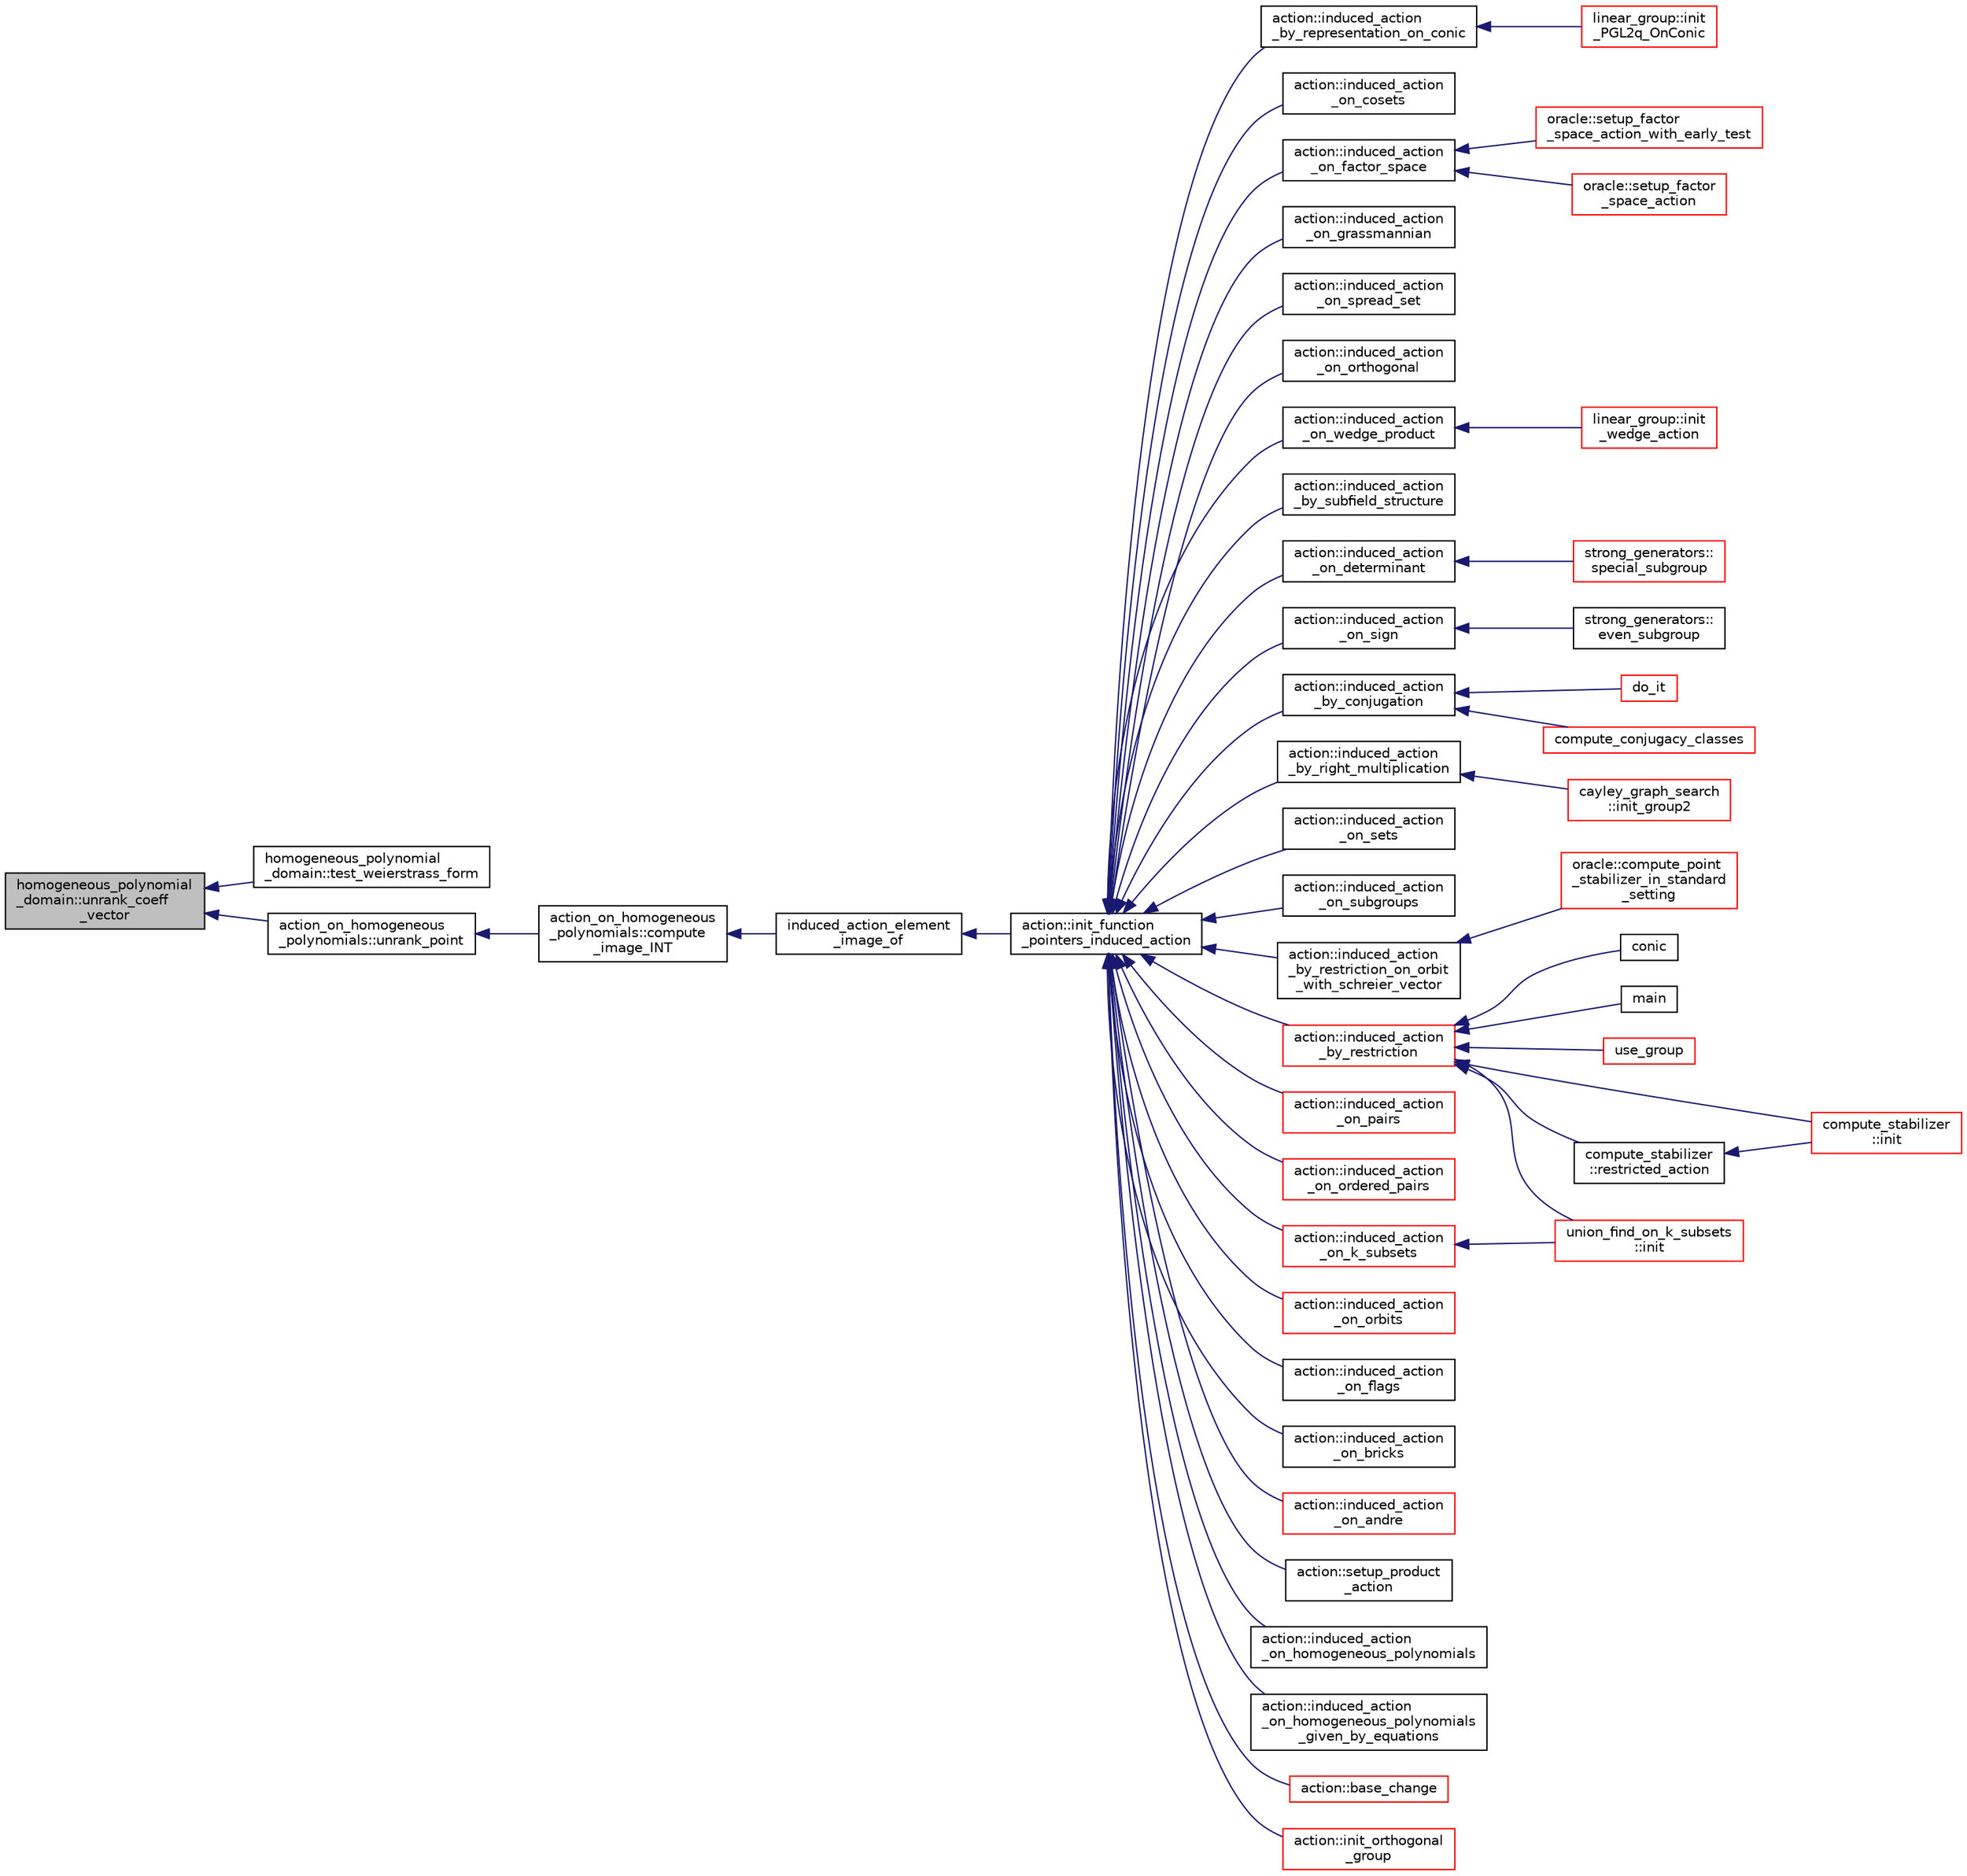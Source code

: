 digraph "homogeneous_polynomial_domain::unrank_coeff_vector"
{
  edge [fontname="Helvetica",fontsize="10",labelfontname="Helvetica",labelfontsize="10"];
  node [fontname="Helvetica",fontsize="10",shape=record];
  rankdir="LR";
  Node2049 [label="homogeneous_polynomial\l_domain::unrank_coeff\l_vector",height=0.2,width=0.4,color="black", fillcolor="grey75", style="filled", fontcolor="black"];
  Node2049 -> Node2050 [dir="back",color="midnightblue",fontsize="10",style="solid",fontname="Helvetica"];
  Node2050 [label="homogeneous_polynomial\l_domain::test_weierstrass_form",height=0.2,width=0.4,color="black", fillcolor="white", style="filled",URL="$d2/da7/classhomogeneous__polynomial__domain.html#ae1b2b16b50fd6646a3332da31bb0ad23"];
  Node2049 -> Node2051 [dir="back",color="midnightblue",fontsize="10",style="solid",fontname="Helvetica"];
  Node2051 [label="action_on_homogeneous\l_polynomials::unrank_point",height=0.2,width=0.4,color="black", fillcolor="white", style="filled",URL="$d5/dd4/classaction__on__homogeneous__polynomials.html#ad0ef4c4f90890f6086a0228bdf7bdf54"];
  Node2051 -> Node2052 [dir="back",color="midnightblue",fontsize="10",style="solid",fontname="Helvetica"];
  Node2052 [label="action_on_homogeneous\l_polynomials::compute\l_image_INT",height=0.2,width=0.4,color="black", fillcolor="white", style="filled",URL="$d5/dd4/classaction__on__homogeneous__polynomials.html#a84c216eed330590e9ede771b560869ac"];
  Node2052 -> Node2053 [dir="back",color="midnightblue",fontsize="10",style="solid",fontname="Helvetica"];
  Node2053 [label="induced_action_element\l_image_of",height=0.2,width=0.4,color="black", fillcolor="white", style="filled",URL="$d3/d27/interface_8_c.html#a821850d6c3988dd122de0489cd36f0f0"];
  Node2053 -> Node2054 [dir="back",color="midnightblue",fontsize="10",style="solid",fontname="Helvetica"];
  Node2054 [label="action::init_function\l_pointers_induced_action",height=0.2,width=0.4,color="black", fillcolor="white", style="filled",URL="$d2/d86/classaction.html#a3b9287d084b24f7a3b9532a7589c58de"];
  Node2054 -> Node2055 [dir="back",color="midnightblue",fontsize="10",style="solid",fontname="Helvetica"];
  Node2055 [label="action::induced_action\l_by_representation_on_conic",height=0.2,width=0.4,color="black", fillcolor="white", style="filled",URL="$d2/d86/classaction.html#a228538e3f07bc186db8eb5da8b90f617"];
  Node2055 -> Node2056 [dir="back",color="midnightblue",fontsize="10",style="solid",fontname="Helvetica"];
  Node2056 [label="linear_group::init\l_PGL2q_OnConic",height=0.2,width=0.4,color="red", fillcolor="white", style="filled",URL="$df/d5a/classlinear__group.html#a84c4d6e1849da4c6f8f096a1af2a8270"];
  Node2054 -> Node2063 [dir="back",color="midnightblue",fontsize="10",style="solid",fontname="Helvetica"];
  Node2063 [label="action::induced_action\l_on_cosets",height=0.2,width=0.4,color="black", fillcolor="white", style="filled",URL="$d2/d86/classaction.html#acbdff5ffed42af6a01f07dffb2787237"];
  Node2054 -> Node2064 [dir="back",color="midnightblue",fontsize="10",style="solid",fontname="Helvetica"];
  Node2064 [label="action::induced_action\l_on_factor_space",height=0.2,width=0.4,color="black", fillcolor="white", style="filled",URL="$d2/d86/classaction.html#af501ff2aa74fb6049bee5c01cd8b909b"];
  Node2064 -> Node2065 [dir="back",color="midnightblue",fontsize="10",style="solid",fontname="Helvetica"];
  Node2065 [label="oracle::setup_factor\l_space_action_with_early_test",height=0.2,width=0.4,color="red", fillcolor="white", style="filled",URL="$d7/da7/classoracle.html#a7c26a85886666829e9727df91d2f01ad"];
  Node2064 -> Node2145 [dir="back",color="midnightblue",fontsize="10",style="solid",fontname="Helvetica"];
  Node2145 [label="oracle::setup_factor\l_space_action",height=0.2,width=0.4,color="red", fillcolor="white", style="filled",URL="$d7/da7/classoracle.html#a181e076f112ba1f32f5fb4e8abebdb18"];
  Node2054 -> Node2146 [dir="back",color="midnightblue",fontsize="10",style="solid",fontname="Helvetica"];
  Node2146 [label="action::induced_action\l_on_grassmannian",height=0.2,width=0.4,color="black", fillcolor="white", style="filled",URL="$d2/d86/classaction.html#a295b730ecc0b0bf30f714094fef956ea"];
  Node2054 -> Node2147 [dir="back",color="midnightblue",fontsize="10",style="solid",fontname="Helvetica"];
  Node2147 [label="action::induced_action\l_on_spread_set",height=0.2,width=0.4,color="black", fillcolor="white", style="filled",URL="$d2/d86/classaction.html#a7c5839c650592f083dc850d81ed05a5b"];
  Node2054 -> Node2148 [dir="back",color="midnightblue",fontsize="10",style="solid",fontname="Helvetica"];
  Node2148 [label="action::induced_action\l_on_orthogonal",height=0.2,width=0.4,color="black", fillcolor="white", style="filled",URL="$d2/d86/classaction.html#a4f191cee643a81d7f18a4d729084e945"];
  Node2054 -> Node2149 [dir="back",color="midnightblue",fontsize="10",style="solid",fontname="Helvetica"];
  Node2149 [label="action::induced_action\l_on_wedge_product",height=0.2,width=0.4,color="black", fillcolor="white", style="filled",URL="$d2/d86/classaction.html#af13a5da25b8e8597ab695edff222fb6a"];
  Node2149 -> Node2150 [dir="back",color="midnightblue",fontsize="10",style="solid",fontname="Helvetica"];
  Node2150 [label="linear_group::init\l_wedge_action",height=0.2,width=0.4,color="red", fillcolor="white", style="filled",URL="$df/d5a/classlinear__group.html#a16a8a2a5fdc535f2263210ca7943119e"];
  Node2054 -> Node2151 [dir="back",color="midnightblue",fontsize="10",style="solid",fontname="Helvetica"];
  Node2151 [label="action::induced_action\l_by_subfield_structure",height=0.2,width=0.4,color="black", fillcolor="white", style="filled",URL="$d2/d86/classaction.html#add42951bdab176ceed6cc4af05dfa948"];
  Node2054 -> Node2152 [dir="back",color="midnightblue",fontsize="10",style="solid",fontname="Helvetica"];
  Node2152 [label="action::induced_action\l_on_determinant",height=0.2,width=0.4,color="black", fillcolor="white", style="filled",URL="$d2/d86/classaction.html#aa6b9d3c2ded2cae185ee31f2200ad0b5"];
  Node2152 -> Node2153 [dir="back",color="midnightblue",fontsize="10",style="solid",fontname="Helvetica"];
  Node2153 [label="strong_generators::\lspecial_subgroup",height=0.2,width=0.4,color="red", fillcolor="white", style="filled",URL="$dc/d09/classstrong__generators.html#a78e9e4d012bb440194e2874c40ca9e29"];
  Node2054 -> Node2155 [dir="back",color="midnightblue",fontsize="10",style="solid",fontname="Helvetica"];
  Node2155 [label="action::induced_action\l_on_sign",height=0.2,width=0.4,color="black", fillcolor="white", style="filled",URL="$d2/d86/classaction.html#ab17b07971b94eae7c5efa21b33f643f1"];
  Node2155 -> Node2156 [dir="back",color="midnightblue",fontsize="10",style="solid",fontname="Helvetica"];
  Node2156 [label="strong_generators::\leven_subgroup",height=0.2,width=0.4,color="black", fillcolor="white", style="filled",URL="$dc/d09/classstrong__generators.html#a8c1a171968f012ec245b0487a6af66e0"];
  Node2054 -> Node2157 [dir="back",color="midnightblue",fontsize="10",style="solid",fontname="Helvetica"];
  Node2157 [label="action::induced_action\l_by_conjugation",height=0.2,width=0.4,color="black", fillcolor="white", style="filled",URL="$d2/d86/classaction.html#a45fb7703c6acac791acdcde339d21cc2"];
  Node2157 -> Node2158 [dir="back",color="midnightblue",fontsize="10",style="solid",fontname="Helvetica"];
  Node2158 [label="do_it",height=0.2,width=0.4,color="red", fillcolor="white", style="filled",URL="$da/da3/burnside_8_c.html#a6a1ed4d46bdb13e56112f47f0565c25b"];
  Node2157 -> Node2160 [dir="back",color="midnightblue",fontsize="10",style="solid",fontname="Helvetica"];
  Node2160 [label="compute_conjugacy_classes",height=0.2,width=0.4,color="red", fillcolor="white", style="filled",URL="$dc/dd4/group__actions_8h.html#a3a3f311d8e19e481707b3e54dbb35066"];
  Node2054 -> Node2165 [dir="back",color="midnightblue",fontsize="10",style="solid",fontname="Helvetica"];
  Node2165 [label="action::induced_action\l_by_right_multiplication",height=0.2,width=0.4,color="black", fillcolor="white", style="filled",URL="$d2/d86/classaction.html#aafa2818d9d98046507e2754938be0c04"];
  Node2165 -> Node2166 [dir="back",color="midnightblue",fontsize="10",style="solid",fontname="Helvetica"];
  Node2166 [label="cayley_graph_search\l::init_group2",height=0.2,width=0.4,color="red", fillcolor="white", style="filled",URL="$de/dae/classcayley__graph__search.html#ac765646a4795740d7ac0a9407bf35f32"];
  Node2054 -> Node2168 [dir="back",color="midnightblue",fontsize="10",style="solid",fontname="Helvetica"];
  Node2168 [label="action::induced_action\l_on_sets",height=0.2,width=0.4,color="black", fillcolor="white", style="filled",URL="$d2/d86/classaction.html#a09639acee6b88644c103b17050cc32f1"];
  Node2054 -> Node2169 [dir="back",color="midnightblue",fontsize="10",style="solid",fontname="Helvetica"];
  Node2169 [label="action::induced_action\l_on_subgroups",height=0.2,width=0.4,color="black", fillcolor="white", style="filled",URL="$d2/d86/classaction.html#ad0de7ea45a2a73c1b8e0f52ee3ce4610"];
  Node2054 -> Node2170 [dir="back",color="midnightblue",fontsize="10",style="solid",fontname="Helvetica"];
  Node2170 [label="action::induced_action\l_by_restriction_on_orbit\l_with_schreier_vector",height=0.2,width=0.4,color="black", fillcolor="white", style="filled",URL="$d2/d86/classaction.html#ad3ddab72625d9bebe7ac8eaef488cf4c"];
  Node2170 -> Node2171 [dir="back",color="midnightblue",fontsize="10",style="solid",fontname="Helvetica"];
  Node2171 [label="oracle::compute_point\l_stabilizer_in_standard\l_setting",height=0.2,width=0.4,color="red", fillcolor="white", style="filled",URL="$d7/da7/classoracle.html#afa7b2b71cd2ccbb807a740d6e1085982"];
  Node2054 -> Node2172 [dir="back",color="midnightblue",fontsize="10",style="solid",fontname="Helvetica"];
  Node2172 [label="action::induced_action\l_by_restriction",height=0.2,width=0.4,color="red", fillcolor="white", style="filled",URL="$d2/d86/classaction.html#a37c21f74a97c921d882a308370c06357"];
  Node2172 -> Node2076 [dir="back",color="midnightblue",fontsize="10",style="solid",fontname="Helvetica"];
  Node2076 [label="conic",height=0.2,width=0.4,color="black", fillcolor="white", style="filled",URL="$d4/de8/conic_8_c.html#a96def9474b981a9d5831a9b48d85d652"];
  Node2172 -> Node2173 [dir="back",color="midnightblue",fontsize="10",style="solid",fontname="Helvetica"];
  Node2173 [label="main",height=0.2,width=0.4,color="black", fillcolor="white", style="filled",URL="$d5/d0d/apps_2projective__space_2polar_8_c.html#a217dbf8b442f20279ea00b898af96f52"];
  Node2172 -> Node2103 [dir="back",color="midnightblue",fontsize="10",style="solid",fontname="Helvetica"];
  Node2103 [label="use_group",height=0.2,width=0.4,color="red", fillcolor="white", style="filled",URL="$d9/d9f/all__cliques_8_c.html#aba62531e97173264c39afe2c7857af31"];
  Node2172 -> Node2174 [dir="back",color="midnightblue",fontsize="10",style="solid",fontname="Helvetica"];
  Node2174 [label="union_find_on_k_subsets\l::init",height=0.2,width=0.4,color="red", fillcolor="white", style="filled",URL="$d3/d1b/classunion__find__on__k__subsets.html#aad0de310a8e8df1ff78ee2eaf3ec1e54"];
  Node2172 -> Node2176 [dir="back",color="midnightblue",fontsize="10",style="solid",fontname="Helvetica"];
  Node2176 [label="compute_stabilizer\l::init",height=0.2,width=0.4,color="red", fillcolor="white", style="filled",URL="$d8/d30/classcompute__stabilizer.html#a36a1729430f317a65559220a8206a7d7"];
  Node2172 -> Node2181 [dir="back",color="midnightblue",fontsize="10",style="solid",fontname="Helvetica"];
  Node2181 [label="compute_stabilizer\l::restricted_action",height=0.2,width=0.4,color="black", fillcolor="white", style="filled",URL="$d8/d30/classcompute__stabilizer.html#a895df470da0ac14f812c3c4b6f2280b9"];
  Node2181 -> Node2176 [dir="back",color="midnightblue",fontsize="10",style="solid",fontname="Helvetica"];
  Node2054 -> Node2212 [dir="back",color="midnightblue",fontsize="10",style="solid",fontname="Helvetica"];
  Node2212 [label="action::induced_action\l_on_pairs",height=0.2,width=0.4,color="red", fillcolor="white", style="filled",URL="$d2/d86/classaction.html#a4b01c7b3cc749218e9dbd84b9fed90b3"];
  Node2054 -> Node2214 [dir="back",color="midnightblue",fontsize="10",style="solid",fontname="Helvetica"];
  Node2214 [label="action::induced_action\l_on_ordered_pairs",height=0.2,width=0.4,color="red", fillcolor="white", style="filled",URL="$d2/d86/classaction.html#ad290e0cc115881e0b9ddab7f7071975e"];
  Node2054 -> Node2215 [dir="back",color="midnightblue",fontsize="10",style="solid",fontname="Helvetica"];
  Node2215 [label="action::induced_action\l_on_k_subsets",height=0.2,width=0.4,color="red", fillcolor="white", style="filled",URL="$d2/d86/classaction.html#a2eb6058853cffc4c099099e07ecbe612"];
  Node2215 -> Node2174 [dir="back",color="midnightblue",fontsize="10",style="solid",fontname="Helvetica"];
  Node2054 -> Node2217 [dir="back",color="midnightblue",fontsize="10",style="solid",fontname="Helvetica"];
  Node2217 [label="action::induced_action\l_on_orbits",height=0.2,width=0.4,color="red", fillcolor="white", style="filled",URL="$d2/d86/classaction.html#a875913e4919877fe3dcae039ce44d7d8"];
  Node2054 -> Node2221 [dir="back",color="midnightblue",fontsize="10",style="solid",fontname="Helvetica"];
  Node2221 [label="action::induced_action\l_on_flags",height=0.2,width=0.4,color="black", fillcolor="white", style="filled",URL="$d2/d86/classaction.html#afb1ac2fda2a79462e38c133330982341"];
  Node2054 -> Node2222 [dir="back",color="midnightblue",fontsize="10",style="solid",fontname="Helvetica"];
  Node2222 [label="action::induced_action\l_on_bricks",height=0.2,width=0.4,color="black", fillcolor="white", style="filled",URL="$d2/d86/classaction.html#a71c71472fda2eefb125cd852d5feb306"];
  Node2054 -> Node2223 [dir="back",color="midnightblue",fontsize="10",style="solid",fontname="Helvetica"];
  Node2223 [label="action::induced_action\l_on_andre",height=0.2,width=0.4,color="red", fillcolor="white", style="filled",URL="$d2/d86/classaction.html#a917efe5d7ae49b86dbf397540939fea4"];
  Node2054 -> Node2225 [dir="back",color="midnightblue",fontsize="10",style="solid",fontname="Helvetica"];
  Node2225 [label="action::setup_product\l_action",height=0.2,width=0.4,color="black", fillcolor="white", style="filled",URL="$d2/d86/classaction.html#a35c717fb546189c007a89bb7b133e2f6"];
  Node2054 -> Node2226 [dir="back",color="midnightblue",fontsize="10",style="solid",fontname="Helvetica"];
  Node2226 [label="action::induced_action\l_on_homogeneous_polynomials",height=0.2,width=0.4,color="black", fillcolor="white", style="filled",URL="$d2/d86/classaction.html#acafe8fb1e63926ce35338a292b621f8a"];
  Node2054 -> Node2227 [dir="back",color="midnightblue",fontsize="10",style="solid",fontname="Helvetica"];
  Node2227 [label="action::induced_action\l_on_homogeneous_polynomials\l_given_by_equations",height=0.2,width=0.4,color="black", fillcolor="white", style="filled",URL="$d2/d86/classaction.html#a8f8df8dabfaa711297c20d44a2c1946a"];
  Node2054 -> Node2228 [dir="back",color="midnightblue",fontsize="10",style="solid",fontname="Helvetica"];
  Node2228 [label="action::base_change",height=0.2,width=0.4,color="red", fillcolor="white", style="filled",URL="$d2/d86/classaction.html#a1cab1a81da804692affaf9b7060c90f6"];
  Node2054 -> Node2256 [dir="back",color="midnightblue",fontsize="10",style="solid",fontname="Helvetica"];
  Node2256 [label="action::init_orthogonal\l_group",height=0.2,width=0.4,color="red", fillcolor="white", style="filled",URL="$d2/d86/classaction.html#a2cfe124956ed67d8b7a927bb44847cc2"];
}
